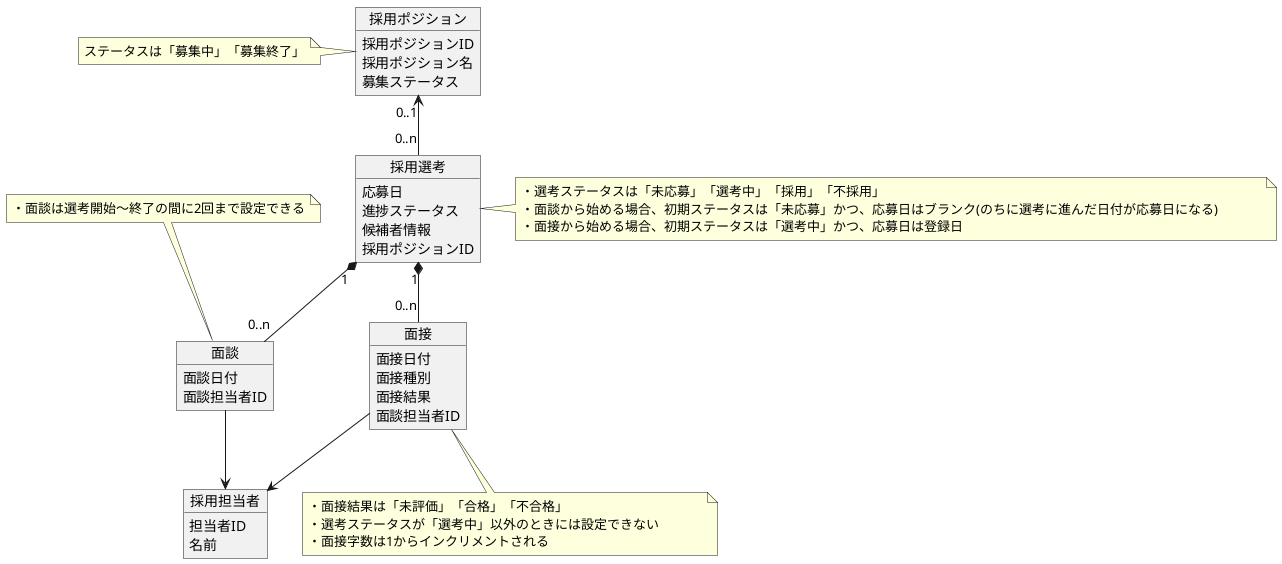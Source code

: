 @startuml


object 採用ポジション {
    採用ポジションID
    採用ポジション名
    募集ステータス
}
note left: ステータスは「募集中」「募集終了」


object 採用選考 {
    応募日
    進捗ステータス
    候補者情報
    採用ポジションID
}
note right: \
              ・選考ステータスは「未応募」「選考中」「採用」「不採用」 \
            \n・面談から始める場合、初期ステータスは「未応募」かつ、応募日はブランク(のちに選考に進んだ日付が応募日になる) \
            \n・面接から始める場合、初期ステータスは「選考中」かつ、応募日は登録日


object 面談 {
    面談日付
    面談担当者ID
}
note top: ・面談は選考開始〜終了の間に2回まで設定できる



object 面接 {
    面接日付
    面接種別
    面接結果
    面談担当者ID
}
note bottom: \
              ・面接結果は「未評価」「合格」「不合格」 \
            \n・選考ステータスが「選考中」以外のときには設定できない \
            \n・面接字数は1からインクリメントされる \



object 採用担当者 {
    担当者ID
    名前
}


採用ポジション "0..1" <--  "0..n" 採用選考

採用選考 "1" *-- "0..n" 面接
採用選考 "1" *-- "0..n" 面談

面談 --> 採用担当者
面接 --> 採用担当者


@enduml